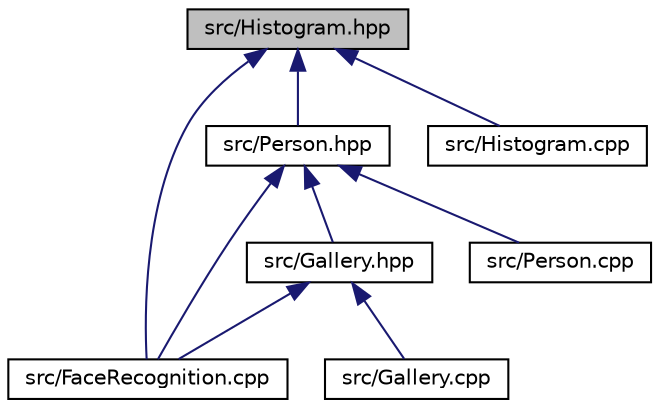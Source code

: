 digraph "src/Histogram.hpp"
{
  edge [fontname="Helvetica",fontsize="10",labelfontname="Helvetica",labelfontsize="10"];
  node [fontname="Helvetica",fontsize="10",shape=record];
  Node1 [label="src/Histogram.hpp",height=0.2,width=0.4,color="black", fillcolor="grey75", style="filled" fontcolor="black"];
  Node1 -> Node2 [dir="back",color="midnightblue",fontsize="10",style="solid",fontname="Helvetica"];
  Node2 [label="src/FaceRecognition.cpp",height=0.2,width=0.4,color="black", fillcolor="white", style="filled",URL="$_face_recognition_8cpp.html"];
  Node1 -> Node3 [dir="back",color="midnightblue",fontsize="10",style="solid",fontname="Helvetica"];
  Node3 [label="src/Person.hpp",height=0.2,width=0.4,color="black", fillcolor="white", style="filled",URL="$_person_8hpp.html"];
  Node3 -> Node4 [dir="back",color="midnightblue",fontsize="10",style="solid",fontname="Helvetica"];
  Node4 [label="src/Gallery.hpp",height=0.2,width=0.4,color="black", fillcolor="white", style="filled",URL="$_gallery_8hpp.html"];
  Node4 -> Node2 [dir="back",color="midnightblue",fontsize="10",style="solid",fontname="Helvetica"];
  Node4 -> Node5 [dir="back",color="midnightblue",fontsize="10",style="solid",fontname="Helvetica"];
  Node5 [label="src/Gallery.cpp",height=0.2,width=0.4,color="black", fillcolor="white", style="filled",URL="$_gallery_8cpp.html"];
  Node3 -> Node2 [dir="back",color="midnightblue",fontsize="10",style="solid",fontname="Helvetica"];
  Node3 -> Node6 [dir="back",color="midnightblue",fontsize="10",style="solid",fontname="Helvetica"];
  Node6 [label="src/Person.cpp",height=0.2,width=0.4,color="black", fillcolor="white", style="filled",URL="$_person_8cpp.html"];
  Node1 -> Node7 [dir="back",color="midnightblue",fontsize="10",style="solid",fontname="Helvetica"];
  Node7 [label="src/Histogram.cpp",height=0.2,width=0.4,color="black", fillcolor="white", style="filled",URL="$_histogram_8cpp.html"];
}
